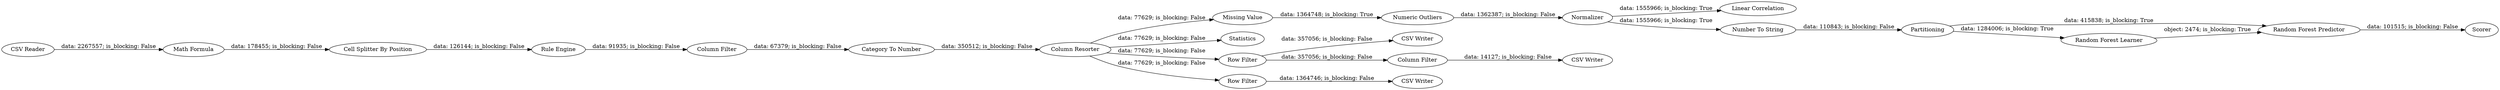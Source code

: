 digraph {
	"-8164742998110240612_17" [label=Normalizer]
	"-8164742998110240612_3" [label="Cell Splitter By Position"]
	"-8164742998110240612_4" [label="Rule Engine"]
	"-8164742998110240612_5" [label="Column Filter"]
	"-8164742998110240612_21" [label="Random Forest Predictor"]
	"-8164742998110240612_19" [label="Linear Correlation"]
	"-8164742998110240612_24" [label=Scorer]
	"-8164742998110240612_9" [label="CSV Writer"]
	"-8164742998110240612_6" [label="Column Resorter"]
	"-8164742998110240612_18" [label=Partitioning]
	"-8164742998110240612_13" [label="Category To Number"]
	"-8164742998110240612_15" [label="Missing Value"]
	"-8164742998110240612_1" [label="CSV Reader"]
	"-8164742998110240612_2" [label="Math Formula"]
	"-8164742998110240612_10" [label="CSV Writer"]
	"-8164742998110240612_23" [label="Number To String"]
	"-8164742998110240612_12" [label="CSV Writer"]
	"-8164742998110240612_14" [label=Statistics]
	"-8164742998110240612_11" [label="Column Filter"]
	"-8164742998110240612_8" [label="Row Filter"]
	"-8164742998110240612_16" [label="Numeric Outliers"]
	"-8164742998110240612_20" [label="Random Forest Learner"]
	"-8164742998110240612_7" [label="Row Filter"]
	"-8164742998110240612_5" -> "-8164742998110240612_13" [label="data: 67379; is_blocking: False"]
	"-8164742998110240612_6" -> "-8164742998110240612_14" [label="data: 77629; is_blocking: False"]
	"-8164742998110240612_17" -> "-8164742998110240612_19" [label="data: 1555966; is_blocking: True"]
	"-8164742998110240612_6" -> "-8164742998110240612_7" [label="data: 77629; is_blocking: False"]
	"-8164742998110240612_23" -> "-8164742998110240612_18" [label="data: 110843; is_blocking: False"]
	"-8164742998110240612_11" -> "-8164742998110240612_12" [label="data: 14127; is_blocking: False"]
	"-8164742998110240612_6" -> "-8164742998110240612_8" [label="data: 77629; is_blocking: False"]
	"-8164742998110240612_13" -> "-8164742998110240612_6" [label="data: 350512; is_blocking: False"]
	"-8164742998110240612_3" -> "-8164742998110240612_4" [label="data: 126144; is_blocking: False"]
	"-8164742998110240612_17" -> "-8164742998110240612_23" [label="data: 1555966; is_blocking: True"]
	"-8164742998110240612_21" -> "-8164742998110240612_24" [label="data: 101515; is_blocking: False"]
	"-8164742998110240612_16" -> "-8164742998110240612_17" [label="data: 1362387; is_blocking: False"]
	"-8164742998110240612_8" -> "-8164742998110240612_10" [label="data: 357056; is_blocking: False"]
	"-8164742998110240612_2" -> "-8164742998110240612_3" [label="data: 178455; is_blocking: False"]
	"-8164742998110240612_4" -> "-8164742998110240612_5" [label="data: 91935; is_blocking: False"]
	"-8164742998110240612_20" -> "-8164742998110240612_21" [label="object: 2474; is_blocking: True"]
	"-8164742998110240612_8" -> "-8164742998110240612_11" [label="data: 357056; is_blocking: False"]
	"-8164742998110240612_7" -> "-8164742998110240612_9" [label="data: 1364746; is_blocking: False"]
	"-8164742998110240612_6" -> "-8164742998110240612_15" [label="data: 77629; is_blocking: False"]
	"-8164742998110240612_15" -> "-8164742998110240612_16" [label="data: 1364748; is_blocking: True"]
	"-8164742998110240612_18" -> "-8164742998110240612_21" [label="data: 415838; is_blocking: True"]
	"-8164742998110240612_1" -> "-8164742998110240612_2" [label="data: 2267557; is_blocking: False"]
	"-8164742998110240612_18" -> "-8164742998110240612_20" [label="data: 1284006; is_blocking: True"]
	rankdir=LR
}
